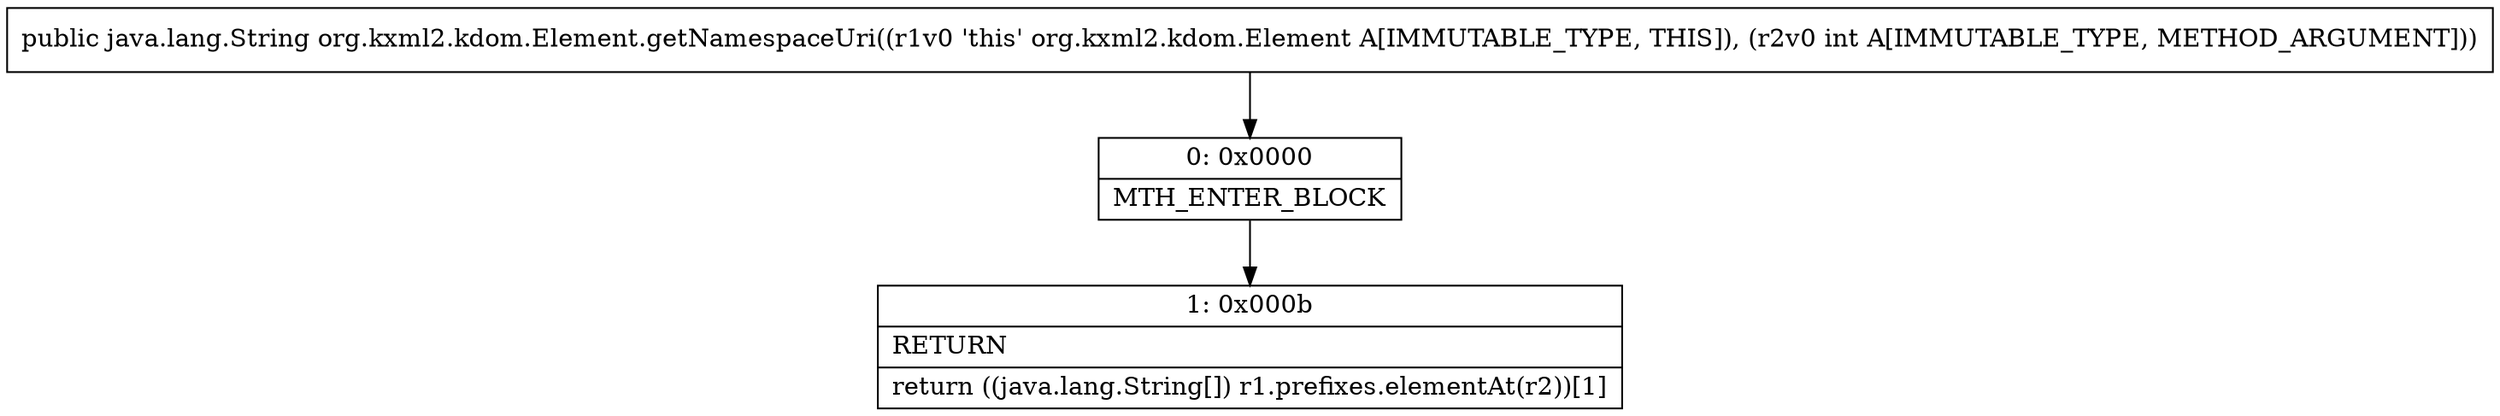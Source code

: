 digraph "CFG fororg.kxml2.kdom.Element.getNamespaceUri(I)Ljava\/lang\/String;" {
Node_0 [shape=record,label="{0\:\ 0x0000|MTH_ENTER_BLOCK\l}"];
Node_1 [shape=record,label="{1\:\ 0x000b|RETURN\l|return ((java.lang.String[]) r1.prefixes.elementAt(r2))[1]\l}"];
MethodNode[shape=record,label="{public java.lang.String org.kxml2.kdom.Element.getNamespaceUri((r1v0 'this' org.kxml2.kdom.Element A[IMMUTABLE_TYPE, THIS]), (r2v0 int A[IMMUTABLE_TYPE, METHOD_ARGUMENT])) }"];
MethodNode -> Node_0;
Node_0 -> Node_1;
}

